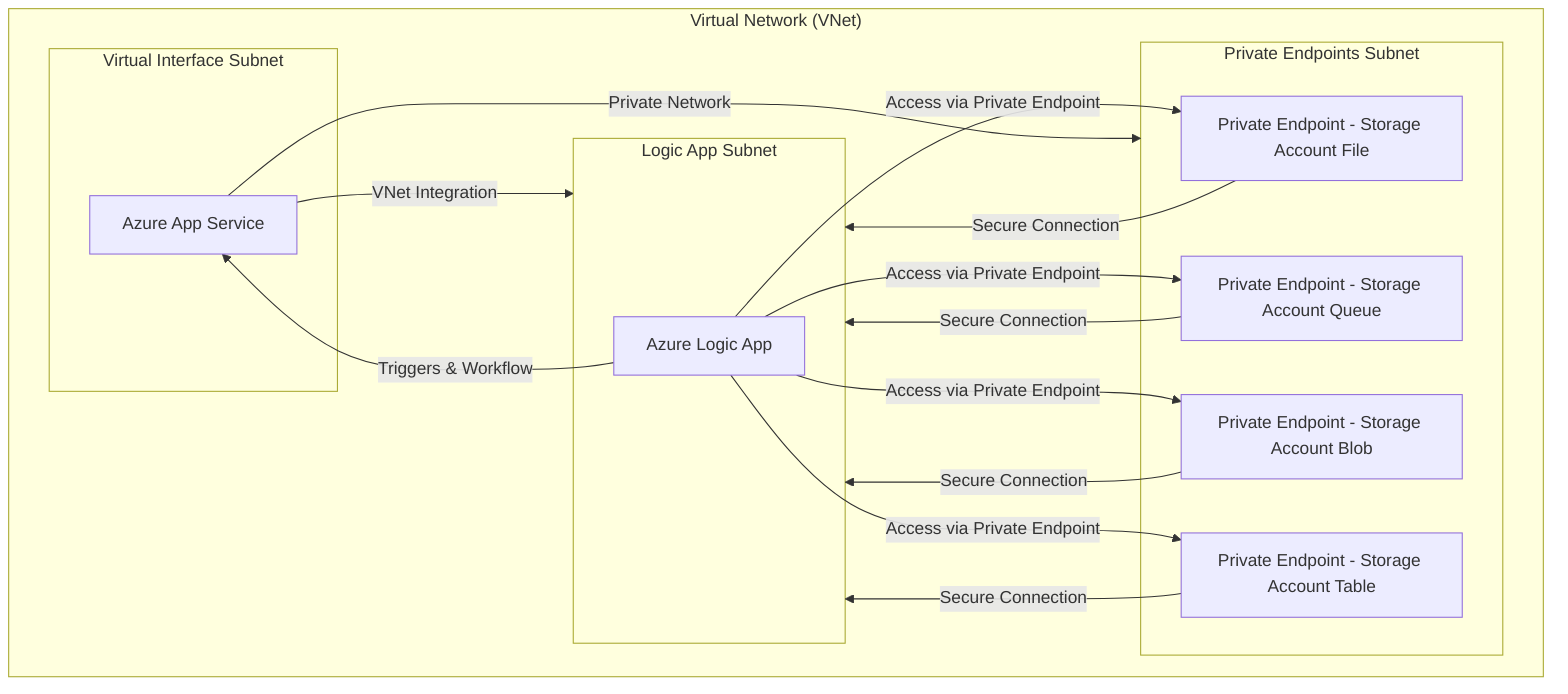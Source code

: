 graph TD
  subgraph VNet["Virtual Network (VNet)"]
    subgraph LogicAppSubnet["Logic App Subnet"]
      LogicApp["Azure Logic App"]
    end

    subgraph PrivateEndpointsSubnet["Private Endpoints Subnet"]
      PE_StorageAccount_File["Private Endpoint - Storage Account File"]
      PE_StorageAccount_Queue["Private Endpoint - Storage Account Queue"]
      PE_StorageAccount_Blob["Private Endpoint - Storage Account Blob"]
      PE_StorageAccount_Table["Private Endpoint - Storage Account Table"]
    end

    subgraph VirtualInterfaceSubnet["Virtual Interface Subnet"]
      AppService["Azure App Service"]
    end
  end

  LogicApp -->|Triggers & Workflow| AppService
  AppService -->|VNet Integration| LogicAppSubnet
  AppService -->|Private Network| PrivateEndpointsSubnet

  LogicApp -->|Access via Private Endpoint| PE_StorageAccount_File
  LogicApp -->|Access via Private Endpoint| PE_StorageAccount_Queue
  LogicApp -->|Access via Private Endpoint| PE_StorageAccount_Blob
  LogicApp -->|Access via Private Endpoint| PE_StorageAccount_Table

  PE_StorageAccount_File -->|Secure Connection| LogicAppSubnet
  PE_StorageAccount_Queue -->|Secure Connection| LogicAppSubnet
  PE_StorageAccount_Blob -->|Secure Connection| LogicAppSubnet
  PE_StorageAccount_Table -->|Secure Connection| LogicAppSubnet